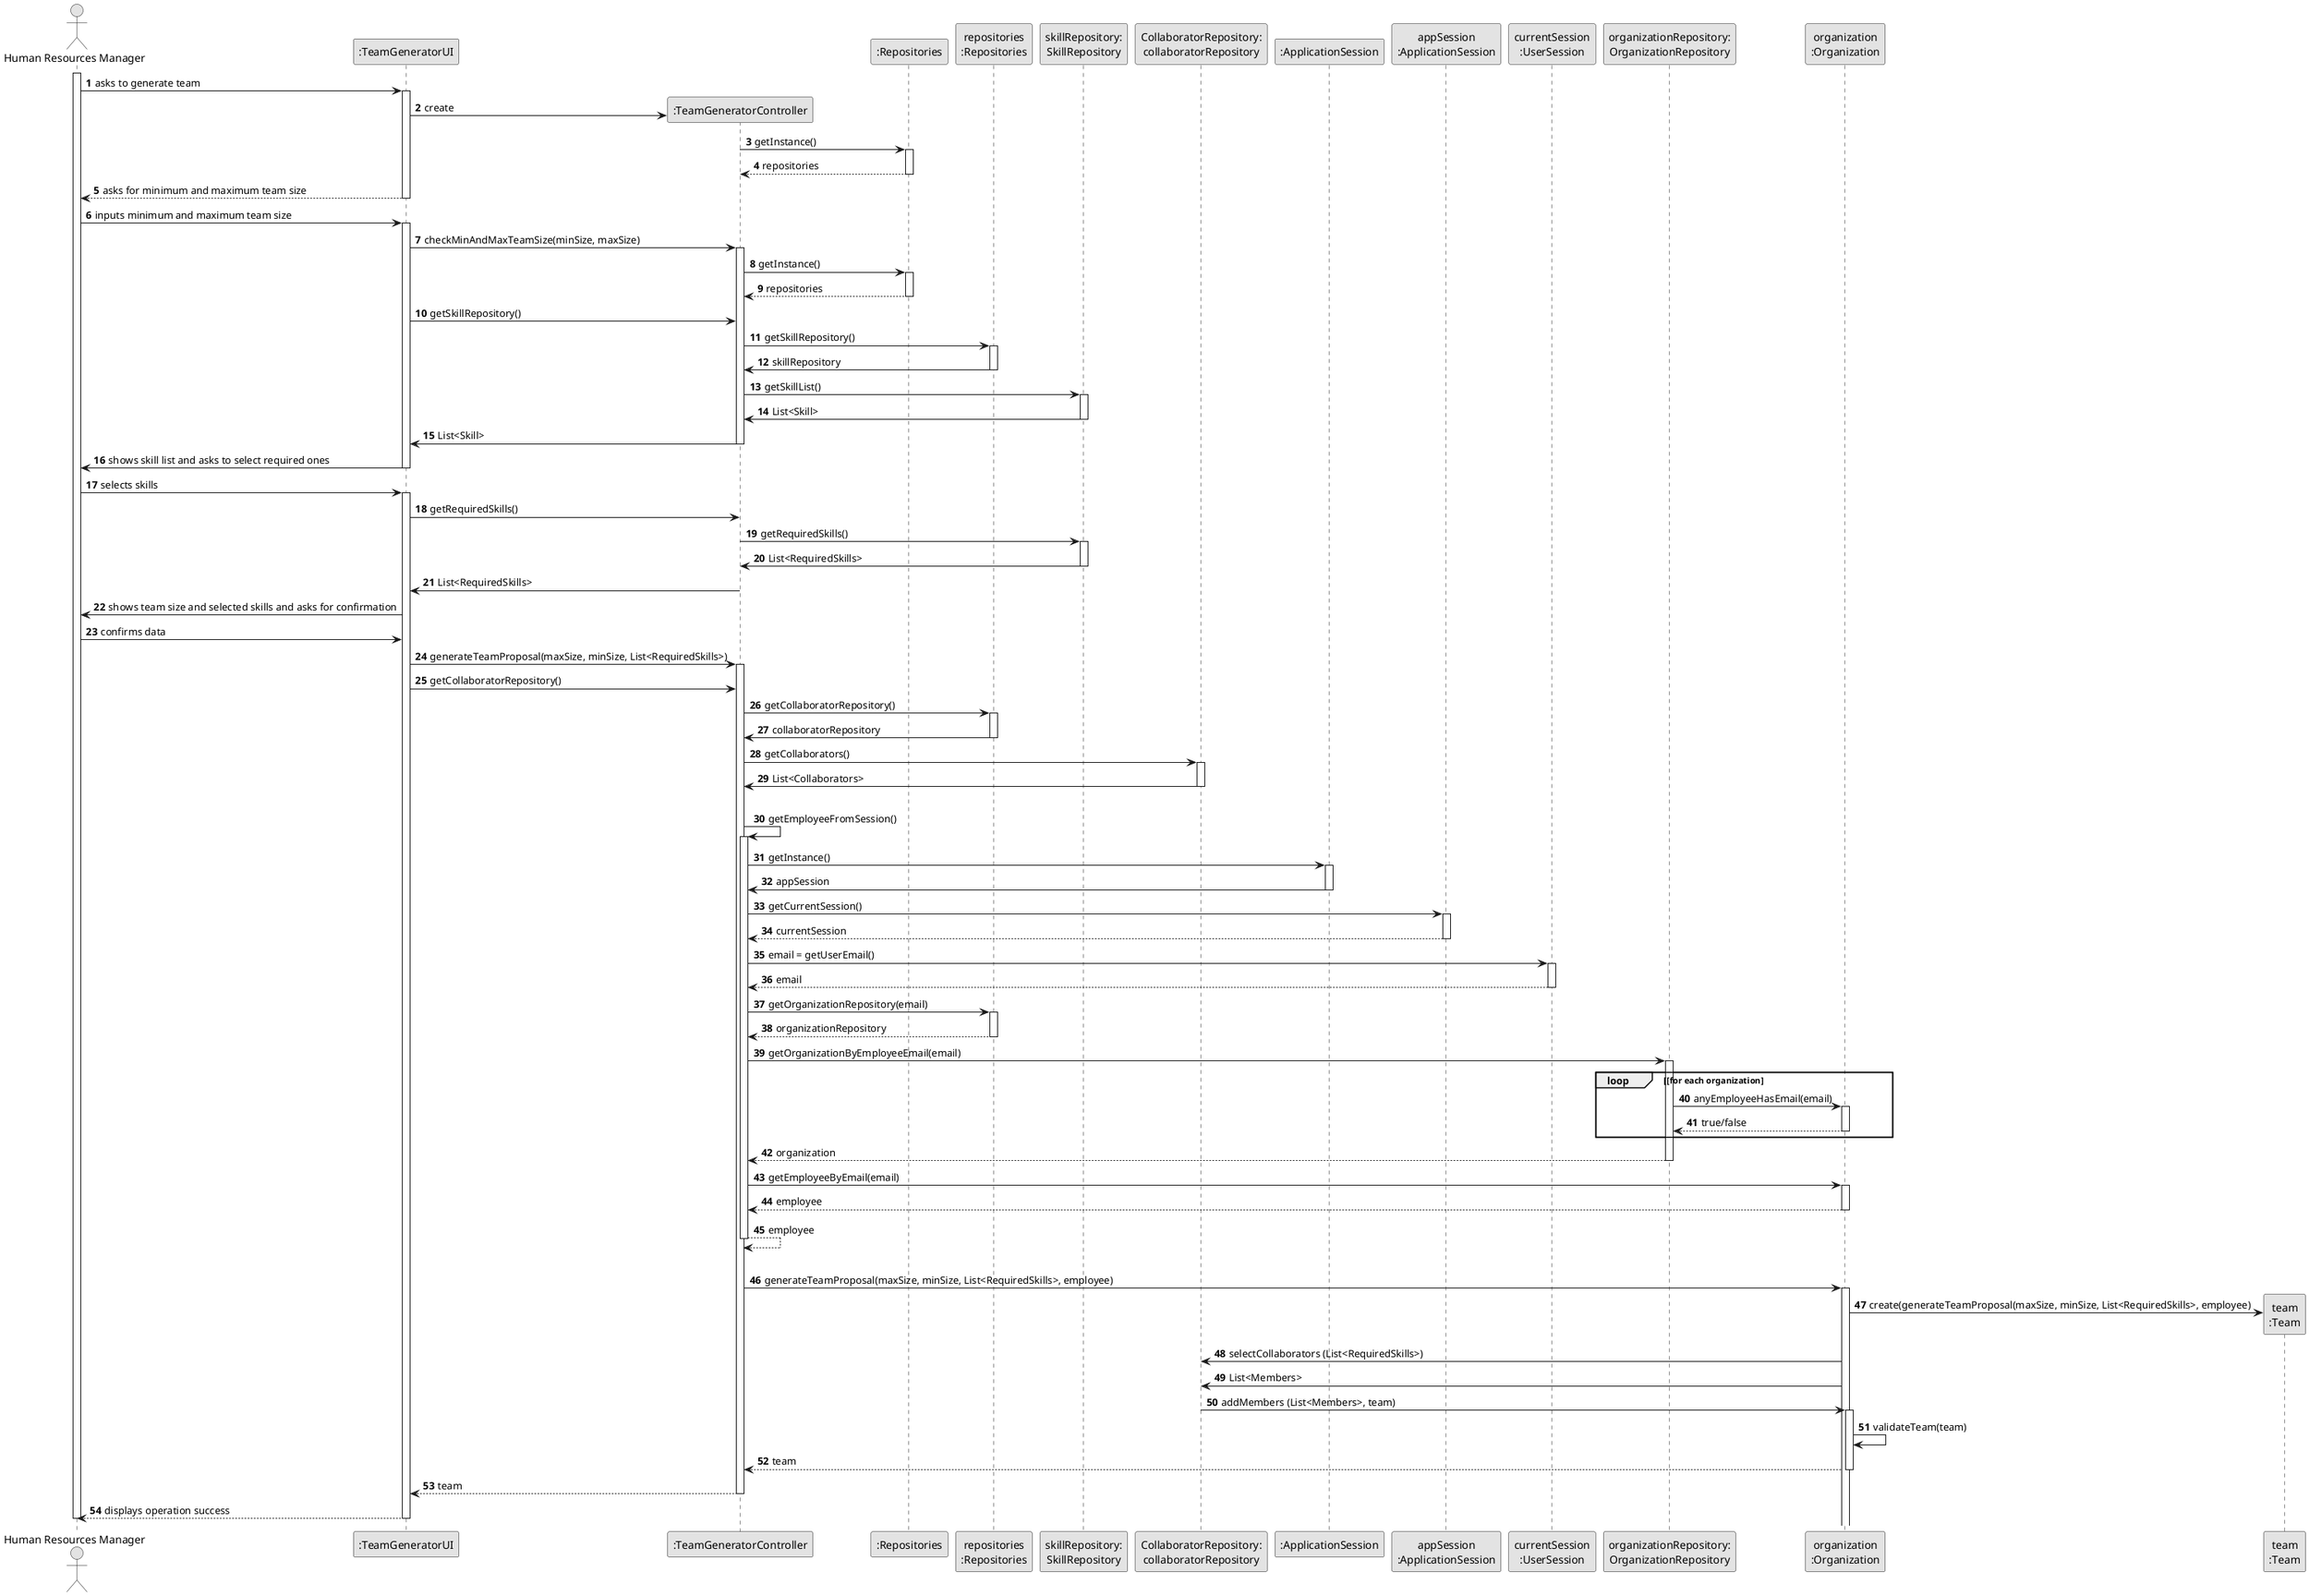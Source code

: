 @startuml
skinparam monochrome true
skinparam packageStyle rectangle
skinparam shadowing false

autonumber

'hide footbox
actor "Human Resources Manager" as ADM
participant ":TeamGeneratorUI" as UI
participant ":TeamGeneratorController" as CTRL
participant ":Repositories" as RepositorySingleton
participant "repositories\n:Repositories" as PLAT
participant "skillRepository:\nSkillRepository" as SR
participant "CollaboratorRepository:\ncollaboratorRepository" as CR
participant ":ApplicationSession" as _APP
participant "appSession\n:ApplicationSession" as APP
participant "currentSession\n:UserSession" as SESSAO
participant "organizationRepository:\nOrganizationRepository" as OrganizationRepository
participant "organization\n:Organization" as ORG
participant "team\n:Team" as EQUIPA

activate ADM

        ADM -> UI : asks to generate team

        activate UI

'            UI --> ADM : requests data (reference, description,  informal \n description, technical description, duration, cost)
            'create CTRL
            UI -> CTRL** : create

                CTRL -> RepositorySingleton : getInstance()
                activate RepositorySingleton

                    RepositorySingleton --> CTRL: repositories
                deactivate RepositorySingleton

            UI --> ADM : asks for minimum and maximum team size
        deactivate UI

    ADM -> UI : inputs minimum and maximum team size
    activate UI

        UI -> CTRL : checkMinAndMaxTeamSize(minSize, maxSize)
        activate CTRL

                        CTRL -> RepositorySingleton : getInstance()
                        activate RepositorySingleton

                            RepositorySingleton --> CTRL: repositories
                        deactivate RepositorySingleton


        UI -> CTRL : getSkillRepository()

        CTRL -> PLAT : getSkillRepository()
                activate PLAT

            PLAT -> CTRL : skillRepository
            deactivate PLAT

        CTRL -> SR: getSkillList()
        activate SR

        SR -> CTRL : List<Skill>
        deactivate SR

        CTRL -> UI : List<Skill>
        deactivate CTRL

    UI -> ADM : shows skill list and asks to select required ones
    deactivate UI

    ADM -> UI : selects skills
    activate UI

    UI -> CTRL : getRequiredSkills()

    CTRL -> SR: getRequiredSkills()
    activate SR

    SR -> CTRL : List<RequiredSkills>
    deactivate SR

    CTRL -> UI : List<RequiredSkills>
    deactivate CTRL

    UI -> ADM : shows team size and selected skills and asks for confirmation

    ADM -> UI : confirms data

          UI -> CTRL : generateTeamProposal(maxSize, minSize, List<RequiredSkills>)
            activate CTRL

          UI -> CTRL : getCollaboratorRepository()



            CTRL -> PLAT : getCollaboratorRepository()
                activate PLAT

            PLAT -> CTRL : collaboratorRepository
            deactivate PLAT

            CTRL -> CR : getCollaborators()
            activate CR

            CR -> CTRL : List<Collaborators>
            deactivate CR

            |||
            CTRL -> CTRL : getEmployeeFromSession()
            activate CTRL

                CTRL -> _APP: getInstance()
                activate _APP
                    _APP -> CTRL: appSession
                deactivate _APP


                CTRL -> APP: getCurrentSession()
                activate APP

                    APP --> CTRL: currentSession
                deactivate APP

                CTRL -> SESSAO: email = getUserEmail()
                activate SESSAO

                    SESSAO --> CTRL: email
                deactivate SESSAO


                CTRL -> PLAT: getOrganizationRepository(email)
                activate PLAT

                    PLAT --> CTRL: organizationRepository
                deactivate PLAT


                CTRL -> OrganizationRepository: getOrganizationByEmployeeEmail(email)
                activate OrganizationRepository

                    loop [for each organization
                        OrganizationRepository -> ORG : anyEmployeeHasEmail(email)
                        activate ORG

                             ORG --> OrganizationRepository : true/false
                        deactivate ORG
                    end
                    OrganizationRepository --> CTRL : organization
                deactivate OrganizationRepository

                CTRL -> ORG: getEmployeeByEmail(email)
                activate ORG

                    ORG --> CTRL : employee
                deactivate ORG

                CTRL --> CTRL : employee
            deactivate CTRL

            |||
            CTRL -> ORG: generateTeamProposal(maxSize, minSize, List<RequiredSkills>, employee)
            activate ORG

                ORG -> EQUIPA**: create(generateTeamProposal(maxSize, minSize, List<RequiredSkills>, employee)
                ORG -> CR: selectCollaborators (List<RequiredSkills>)

                ORG -> CR: List<Members>

                CR -> ORG: addMembers (List<Members>, team)


                activate ORG
                    ORG -> ORG: validateTeam(team)


                ORG --> CTRL : team

            deactivate ORG

            CTRL --> UI: team
            deactivate CTRL
            UI --> ADM: displays operation success
    deactivate UI

deactivate ADM

@enduml